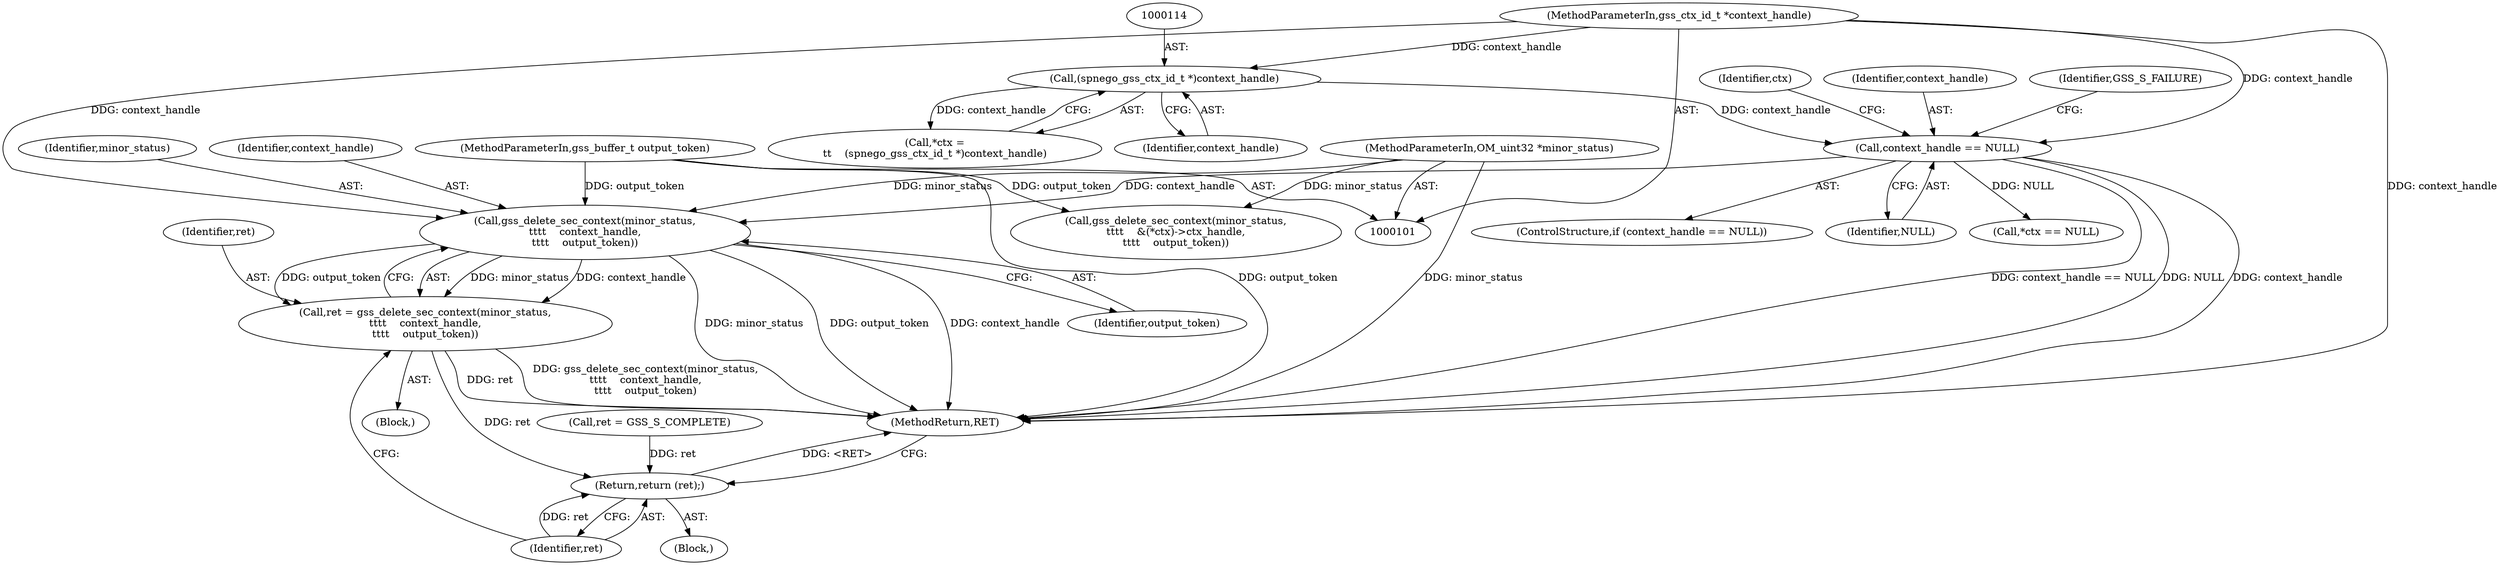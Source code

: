 digraph "1_krb5_b51b33f2bc5d1497ddf5bd107f791c101695000d_6@API" {
"1000159" [label="(Call,gss_delete_sec_context(minor_status,\n\t\t\t\t    context_handle,\n\t\t\t\t    output_token))"];
"1000102" [label="(MethodParameterIn,OM_uint32 *minor_status)"];
"1000121" [label="(Call,context_handle == NULL)"];
"1000113" [label="(Call,(spnego_gss_ctx_id_t *)context_handle)"];
"1000103" [label="(MethodParameterIn,gss_ctx_id_t *context_handle)"];
"1000104" [label="(MethodParameterIn,gss_buffer_t output_token)"];
"1000157" [label="(Call,ret = gss_delete_sec_context(minor_status,\n\t\t\t\t    context_handle,\n\t\t\t\t    output_token))"];
"1000163" [label="(Return,return (ret);)"];
"1000160" [label="(Identifier,minor_status)"];
"1000157" [label="(Call,ret = gss_delete_sec_context(minor_status,\n\t\t\t\t    context_handle,\n\t\t\t\t    output_token))"];
"1000104" [label="(MethodParameterIn,gss_buffer_t output_token)"];
"1000103" [label="(MethodParameterIn,gss_ctx_id_t *context_handle)"];
"1000129" [label="(Identifier,ctx)"];
"1000156" [label="(Block,)"];
"1000158" [label="(Identifier,ret)"];
"1000111" [label="(Call,*ctx =\n\t\t    (spnego_gss_ctx_id_t *)context_handle)"];
"1000163" [label="(Return,return (ret);)"];
"1000161" [label="(Identifier,context_handle)"];
"1000115" [label="(Identifier,context_handle)"];
"1000127" [label="(Call,*ctx == NULL)"];
"1000162" [label="(Identifier,output_token)"];
"1000122" [label="(Identifier,context_handle)"];
"1000107" [label="(Call,ret = GSS_S_COMPLETE)"];
"1000125" [label="(Identifier,GSS_S_FAILURE)"];
"1000165" [label="(MethodReturn,RET)"];
"1000143" [label="(Call,gss_delete_sec_context(minor_status,\n\t\t\t\t    &(*ctx)->ctx_handle,\n\t\t\t\t    output_token))"];
"1000159" [label="(Call,gss_delete_sec_context(minor_status,\n\t\t\t\t    context_handle,\n\t\t\t\t    output_token))"];
"1000121" [label="(Call,context_handle == NULL)"];
"1000102" [label="(MethodParameterIn,OM_uint32 *minor_status)"];
"1000164" [label="(Identifier,ret)"];
"1000113" [label="(Call,(spnego_gss_ctx_id_t *)context_handle)"];
"1000105" [label="(Block,)"];
"1000120" [label="(ControlStructure,if (context_handle == NULL))"];
"1000123" [label="(Identifier,NULL)"];
"1000159" -> "1000157"  [label="AST: "];
"1000159" -> "1000162"  [label="CFG: "];
"1000160" -> "1000159"  [label="AST: "];
"1000161" -> "1000159"  [label="AST: "];
"1000162" -> "1000159"  [label="AST: "];
"1000157" -> "1000159"  [label="CFG: "];
"1000159" -> "1000165"  [label="DDG: minor_status"];
"1000159" -> "1000165"  [label="DDG: output_token"];
"1000159" -> "1000165"  [label="DDG: context_handle"];
"1000159" -> "1000157"  [label="DDG: minor_status"];
"1000159" -> "1000157"  [label="DDG: context_handle"];
"1000159" -> "1000157"  [label="DDG: output_token"];
"1000102" -> "1000159"  [label="DDG: minor_status"];
"1000121" -> "1000159"  [label="DDG: context_handle"];
"1000103" -> "1000159"  [label="DDG: context_handle"];
"1000104" -> "1000159"  [label="DDG: output_token"];
"1000102" -> "1000101"  [label="AST: "];
"1000102" -> "1000165"  [label="DDG: minor_status"];
"1000102" -> "1000143"  [label="DDG: minor_status"];
"1000121" -> "1000120"  [label="AST: "];
"1000121" -> "1000123"  [label="CFG: "];
"1000122" -> "1000121"  [label="AST: "];
"1000123" -> "1000121"  [label="AST: "];
"1000125" -> "1000121"  [label="CFG: "];
"1000129" -> "1000121"  [label="CFG: "];
"1000121" -> "1000165"  [label="DDG: context_handle == NULL"];
"1000121" -> "1000165"  [label="DDG: NULL"];
"1000121" -> "1000165"  [label="DDG: context_handle"];
"1000113" -> "1000121"  [label="DDG: context_handle"];
"1000103" -> "1000121"  [label="DDG: context_handle"];
"1000121" -> "1000127"  [label="DDG: NULL"];
"1000113" -> "1000111"  [label="AST: "];
"1000113" -> "1000115"  [label="CFG: "];
"1000114" -> "1000113"  [label="AST: "];
"1000115" -> "1000113"  [label="AST: "];
"1000111" -> "1000113"  [label="CFG: "];
"1000113" -> "1000111"  [label="DDG: context_handle"];
"1000103" -> "1000113"  [label="DDG: context_handle"];
"1000103" -> "1000101"  [label="AST: "];
"1000103" -> "1000165"  [label="DDG: context_handle"];
"1000104" -> "1000101"  [label="AST: "];
"1000104" -> "1000165"  [label="DDG: output_token"];
"1000104" -> "1000143"  [label="DDG: output_token"];
"1000157" -> "1000156"  [label="AST: "];
"1000158" -> "1000157"  [label="AST: "];
"1000164" -> "1000157"  [label="CFG: "];
"1000157" -> "1000165"  [label="DDG: gss_delete_sec_context(minor_status,\n\t\t\t\t    context_handle,\n\t\t\t\t    output_token)"];
"1000157" -> "1000165"  [label="DDG: ret"];
"1000157" -> "1000163"  [label="DDG: ret"];
"1000163" -> "1000105"  [label="AST: "];
"1000163" -> "1000164"  [label="CFG: "];
"1000164" -> "1000163"  [label="AST: "];
"1000165" -> "1000163"  [label="CFG: "];
"1000163" -> "1000165"  [label="DDG: <RET>"];
"1000164" -> "1000163"  [label="DDG: ret"];
"1000107" -> "1000163"  [label="DDG: ret"];
}

